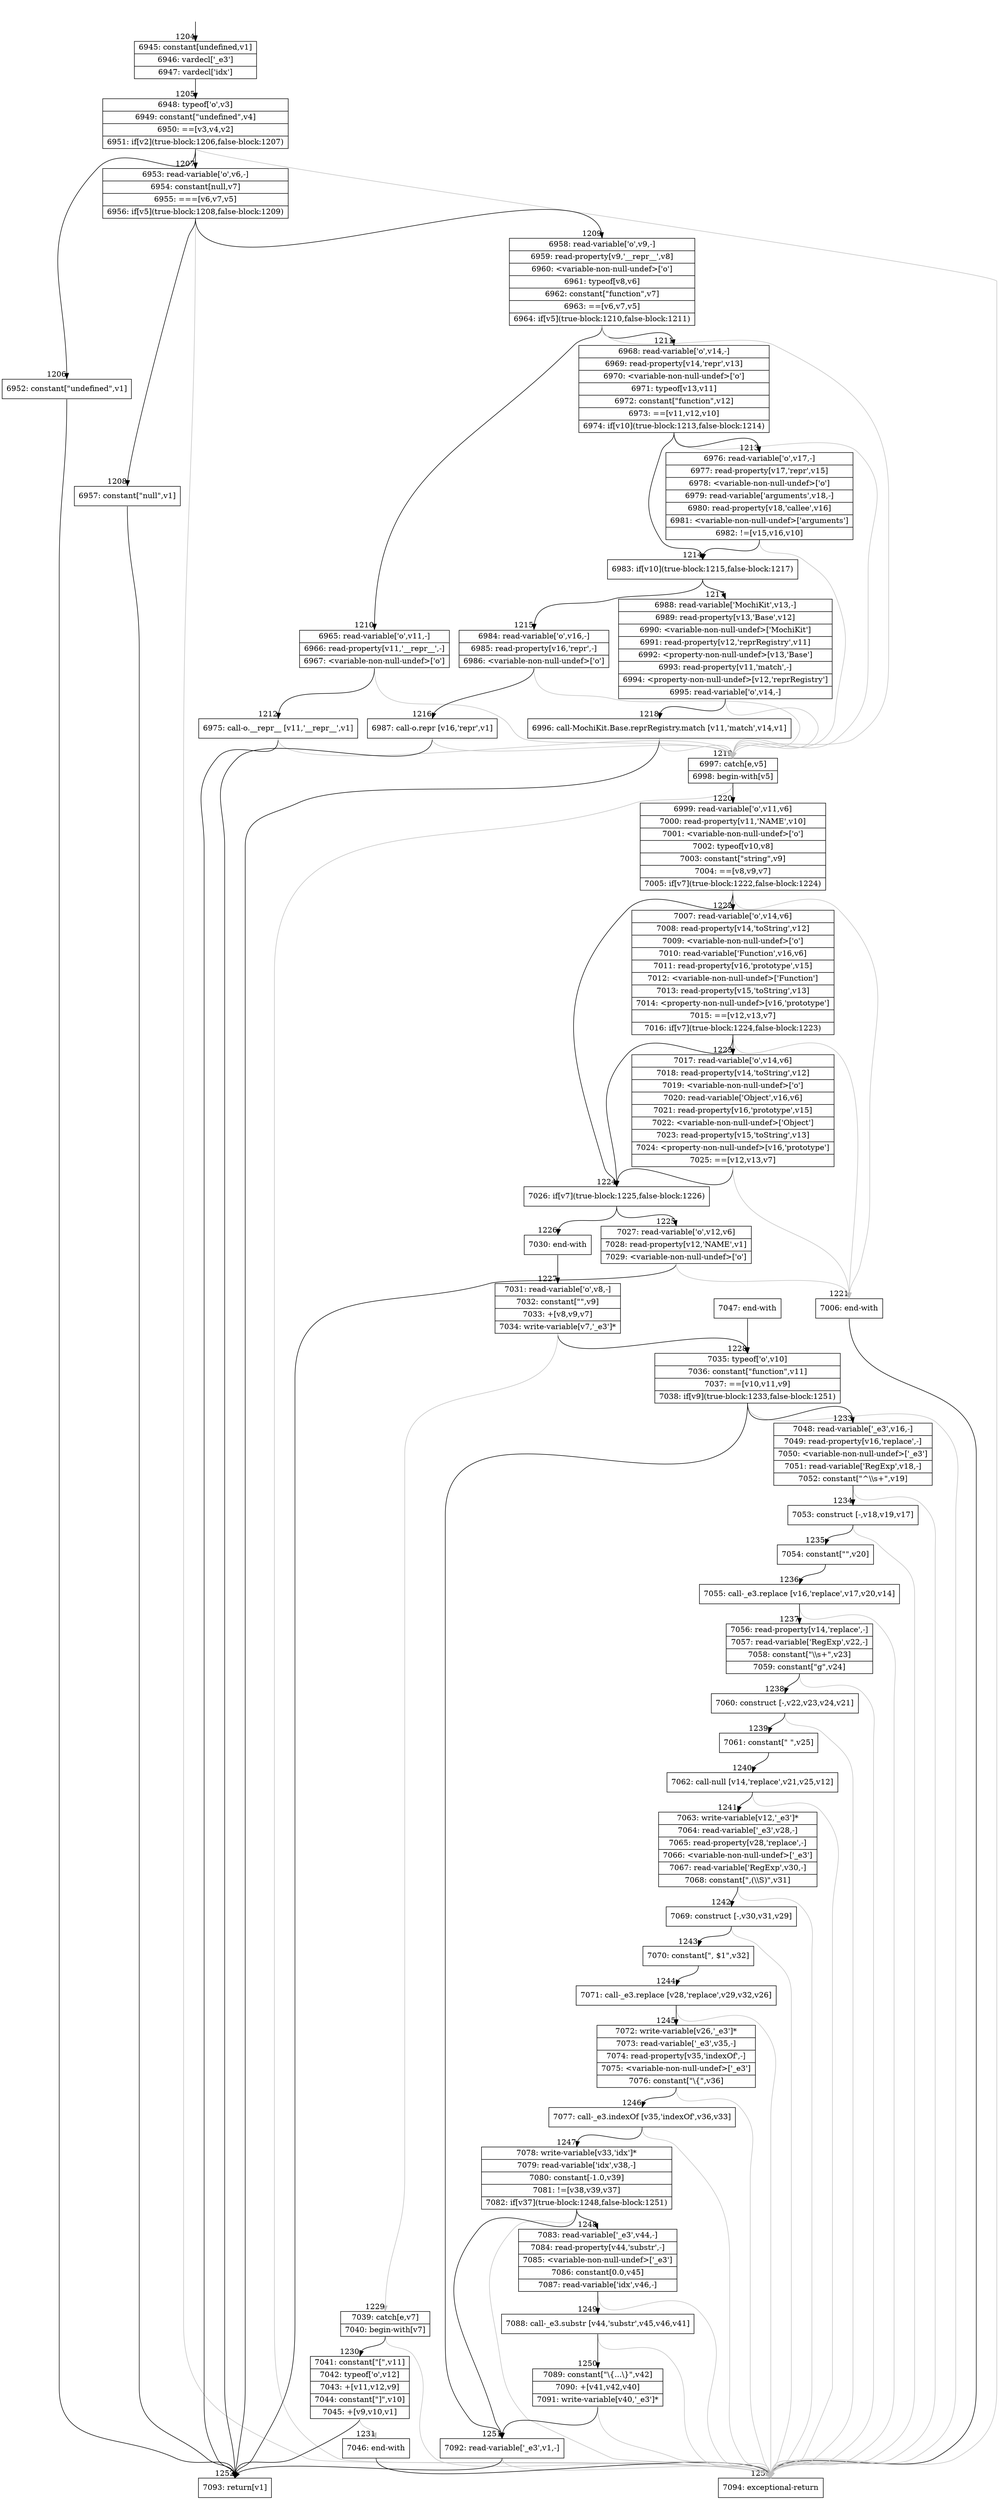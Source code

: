 digraph {
rankdir="TD"
BB_entry86[shape=none,label=""];
BB_entry86 -> BB1204 [tailport=s, headport=n, headlabel="    1204"]
BB1204 [shape=record label="{6945: constant[undefined,v1]|6946: vardecl['_e3']|6947: vardecl['idx']}" ] 
BB1204 -> BB1205 [tailport=s, headport=n, headlabel="      1205"]
BB1205 [shape=record label="{6948: typeof['o',v3]|6949: constant[\"undefined\",v4]|6950: ==[v3,v4,v2]|6951: if[v2](true-block:1206,false-block:1207)}" ] 
BB1205 -> BB1206 [tailport=s, headport=n, headlabel="      1206"]
BB1205 -> BB1207 [tailport=s, headport=n, headlabel="      1207"]
BB1205 -> BB1253 [tailport=s, headport=n, color=gray, headlabel="      1253"]
BB1206 [shape=record label="{6952: constant[\"undefined\",v1]}" ] 
BB1206 -> BB1252 [tailport=s, headport=n, headlabel="      1252"]
BB1207 [shape=record label="{6953: read-variable['o',v6,-]|6954: constant[null,v7]|6955: ===[v6,v7,v5]|6956: if[v5](true-block:1208,false-block:1209)}" ] 
BB1207 -> BB1208 [tailport=s, headport=n, headlabel="      1208"]
BB1207 -> BB1209 [tailport=s, headport=n, headlabel="      1209"]
BB1207 -> BB1253 [tailport=s, headport=n, color=gray]
BB1208 [shape=record label="{6957: constant[\"null\",v1]}" ] 
BB1208 -> BB1252 [tailport=s, headport=n]
BB1209 [shape=record label="{6958: read-variable['o',v9,-]|6959: read-property[v9,'__repr__',v8]|6960: \<variable-non-null-undef\>['o']|6961: typeof[v8,v6]|6962: constant[\"function\",v7]|6963: ==[v6,v7,v5]|6964: if[v5](true-block:1210,false-block:1211)}" ] 
BB1209 -> BB1210 [tailport=s, headport=n, headlabel="      1210"]
BB1209 -> BB1211 [tailport=s, headport=n, headlabel="      1211"]
BB1209 -> BB1219 [tailport=s, headport=n, color=gray, headlabel="      1219"]
BB1210 [shape=record label="{6965: read-variable['o',v11,-]|6966: read-property[v11,'__repr__',-]|6967: \<variable-non-null-undef\>['o']}" ] 
BB1210 -> BB1212 [tailport=s, headport=n, headlabel="      1212"]
BB1210 -> BB1219 [tailport=s, headport=n, color=gray]
BB1211 [shape=record label="{6968: read-variable['o',v14,-]|6969: read-property[v14,'repr',v13]|6970: \<variable-non-null-undef\>['o']|6971: typeof[v13,v11]|6972: constant[\"function\",v12]|6973: ==[v11,v12,v10]|6974: if[v10](true-block:1213,false-block:1214)}" ] 
BB1211 -> BB1214 [tailport=s, headport=n, headlabel="      1214"]
BB1211 -> BB1213 [tailport=s, headport=n, headlabel="      1213"]
BB1211 -> BB1219 [tailport=s, headport=n, color=gray]
BB1212 [shape=record label="{6975: call-o.__repr__ [v11,'__repr__',v1]}" ] 
BB1212 -> BB1252 [tailport=s, headport=n]
BB1212 -> BB1219 [tailport=s, headport=n, color=gray]
BB1213 [shape=record label="{6976: read-variable['o',v17,-]|6977: read-property[v17,'repr',v15]|6978: \<variable-non-null-undef\>['o']|6979: read-variable['arguments',v18,-]|6980: read-property[v18,'callee',v16]|6981: \<variable-non-null-undef\>['arguments']|6982: !=[v15,v16,v10]}" ] 
BB1213 -> BB1214 [tailport=s, headport=n]
BB1213 -> BB1219 [tailport=s, headport=n, color=gray]
BB1214 [shape=record label="{6983: if[v10](true-block:1215,false-block:1217)}" ] 
BB1214 -> BB1215 [tailport=s, headport=n, headlabel="      1215"]
BB1214 -> BB1217 [tailport=s, headport=n, headlabel="      1217"]
BB1215 [shape=record label="{6984: read-variable['o',v16,-]|6985: read-property[v16,'repr',-]|6986: \<variable-non-null-undef\>['o']}" ] 
BB1215 -> BB1216 [tailport=s, headport=n, headlabel="      1216"]
BB1215 -> BB1219 [tailport=s, headport=n, color=gray]
BB1216 [shape=record label="{6987: call-o.repr [v16,'repr',v1]}" ] 
BB1216 -> BB1252 [tailport=s, headport=n]
BB1216 -> BB1219 [tailport=s, headport=n, color=gray]
BB1217 [shape=record label="{6988: read-variable['MochiKit',v13,-]|6989: read-property[v13,'Base',v12]|6990: \<variable-non-null-undef\>['MochiKit']|6991: read-property[v12,'reprRegistry',v11]|6992: \<property-non-null-undef\>[v13,'Base']|6993: read-property[v11,'match',-]|6994: \<property-non-null-undef\>[v12,'reprRegistry']|6995: read-variable['o',v14,-]}" ] 
BB1217 -> BB1218 [tailport=s, headport=n, headlabel="      1218"]
BB1217 -> BB1219 [tailport=s, headport=n, color=gray]
BB1218 [shape=record label="{6996: call-MochiKit.Base.reprRegistry.match [v11,'match',v14,v1]}" ] 
BB1218 -> BB1252 [tailport=s, headport=n]
BB1218 -> BB1219 [tailport=s, headport=n, color=gray]
BB1219 [shape=record label="{6997: catch[e,v5]|6998: begin-with[v5]}" ] 
BB1219 -> BB1220 [tailport=s, headport=n, headlabel="      1220"]
BB1219 -> BB1253 [tailport=s, headport=n, color=gray]
BB1220 [shape=record label="{6999: read-variable['o',v11,v6]|7000: read-property[v11,'NAME',v10]|7001: \<variable-non-null-undef\>['o']|7002: typeof[v10,v8]|7003: constant[\"string\",v9]|7004: ==[v8,v9,v7]|7005: if[v7](true-block:1222,false-block:1224)}" ] 
BB1220 -> BB1224 [tailport=s, headport=n, headlabel="      1224"]
BB1220 -> BB1222 [tailport=s, headport=n, headlabel="      1222"]
BB1220 -> BB1221 [tailport=s, headport=n, color=gray, headlabel="      1221"]
BB1221 [shape=record label="{7006: end-with}" ] 
BB1221 -> BB1253 [tailport=s, headport=n]
BB1222 [shape=record label="{7007: read-variable['o',v14,v6]|7008: read-property[v14,'toString',v12]|7009: \<variable-non-null-undef\>['o']|7010: read-variable['Function',v16,v6]|7011: read-property[v16,'prototype',v15]|7012: \<variable-non-null-undef\>['Function']|7013: read-property[v15,'toString',v13]|7014: \<property-non-null-undef\>[v16,'prototype']|7015: ==[v12,v13,v7]|7016: if[v7](true-block:1224,false-block:1223)}" ] 
BB1222 -> BB1224 [tailport=s, headport=n]
BB1222 -> BB1223 [tailport=s, headport=n, headlabel="      1223"]
BB1222 -> BB1221 [tailport=s, headport=n, color=gray]
BB1223 [shape=record label="{7017: read-variable['o',v14,v6]|7018: read-property[v14,'toString',v12]|7019: \<variable-non-null-undef\>['o']|7020: read-variable['Object',v16,v6]|7021: read-property[v16,'prototype',v15]|7022: \<variable-non-null-undef\>['Object']|7023: read-property[v15,'toString',v13]|7024: \<property-non-null-undef\>[v16,'prototype']|7025: ==[v12,v13,v7]}" ] 
BB1223 -> BB1224 [tailport=s, headport=n]
BB1223 -> BB1221 [tailport=s, headport=n, color=gray]
BB1224 [shape=record label="{7026: if[v7](true-block:1225,false-block:1226)}" ] 
BB1224 -> BB1225 [tailport=s, headport=n, headlabel="      1225"]
BB1224 -> BB1226 [tailport=s, headport=n, headlabel="      1226"]
BB1225 [shape=record label="{7027: read-variable['o',v12,v6]|7028: read-property[v12,'NAME',v1]|7029: \<variable-non-null-undef\>['o']}" ] 
BB1225 -> BB1252 [tailport=s, headport=n]
BB1225 -> BB1221 [tailport=s, headport=n, color=gray]
BB1226 [shape=record label="{7030: end-with}" ] 
BB1226 -> BB1227 [tailport=s, headport=n, headlabel="      1227"]
BB1227 [shape=record label="{7031: read-variable['o',v8,-]|7032: constant[\"\",v9]|7033: +[v8,v9,v7]|7034: write-variable[v7,'_e3']*}" ] 
BB1227 -> BB1228 [tailport=s, headport=n, headlabel="      1228"]
BB1227 -> BB1229 [tailport=s, headport=n, color=gray, headlabel="      1229"]
BB1228 [shape=record label="{7035: typeof['o',v10]|7036: constant[\"function\",v11]|7037: ==[v10,v11,v9]|7038: if[v9](true-block:1233,false-block:1251)}" ] 
BB1228 -> BB1233 [tailport=s, headport=n, headlabel="      1233"]
BB1228 -> BB1251 [tailport=s, headport=n, headlabel="      1251"]
BB1228 -> BB1253 [tailport=s, headport=n, color=gray]
BB1229 [shape=record label="{7039: catch[e,v7]|7040: begin-with[v7]}" ] 
BB1229 -> BB1230 [tailport=s, headport=n, headlabel="      1230"]
BB1229 -> BB1253 [tailport=s, headport=n, color=gray]
BB1230 [shape=record label="{7041: constant[\"[\",v11]|7042: typeof['o',v12]|7043: +[v11,v12,v9]|7044: constant[\"]\",v10]|7045: +[v9,v10,v1]}" ] 
BB1230 -> BB1252 [tailport=s, headport=n]
BB1230 -> BB1231 [tailport=s, headport=n, color=gray, headlabel="      1231"]
BB1231 [shape=record label="{7046: end-with}" ] 
BB1231 -> BB1253 [tailport=s, headport=n]
BB1232 [shape=record label="{7047: end-with}" ] 
BB1232 -> BB1228 [tailport=s, headport=n]
BB1233 [shape=record label="{7048: read-variable['_e3',v16,-]|7049: read-property[v16,'replace',-]|7050: \<variable-non-null-undef\>['_e3']|7051: read-variable['RegExp',v18,-]|7052: constant[\"^\\\\s+\",v19]}" ] 
BB1233 -> BB1234 [tailport=s, headport=n, headlabel="      1234"]
BB1233 -> BB1253 [tailport=s, headport=n, color=gray]
BB1234 [shape=record label="{7053: construct [-,v18,v19,v17]}" ] 
BB1234 -> BB1235 [tailport=s, headport=n, headlabel="      1235"]
BB1234 -> BB1253 [tailport=s, headport=n, color=gray]
BB1235 [shape=record label="{7054: constant[\"\",v20]}" ] 
BB1235 -> BB1236 [tailport=s, headport=n, headlabel="      1236"]
BB1236 [shape=record label="{7055: call-_e3.replace [v16,'replace',v17,v20,v14]}" ] 
BB1236 -> BB1237 [tailport=s, headport=n, headlabel="      1237"]
BB1236 -> BB1253 [tailport=s, headport=n, color=gray]
BB1237 [shape=record label="{7056: read-property[v14,'replace',-]|7057: read-variable['RegExp',v22,-]|7058: constant[\"\\\\s+\",v23]|7059: constant[\"g\",v24]}" ] 
BB1237 -> BB1238 [tailport=s, headport=n, headlabel="      1238"]
BB1237 -> BB1253 [tailport=s, headport=n, color=gray]
BB1238 [shape=record label="{7060: construct [-,v22,v23,v24,v21]}" ] 
BB1238 -> BB1239 [tailport=s, headport=n, headlabel="      1239"]
BB1238 -> BB1253 [tailport=s, headport=n, color=gray]
BB1239 [shape=record label="{7061: constant[\" \",v25]}" ] 
BB1239 -> BB1240 [tailport=s, headport=n, headlabel="      1240"]
BB1240 [shape=record label="{7062: call-null [v14,'replace',v21,v25,v12]}" ] 
BB1240 -> BB1241 [tailport=s, headport=n, headlabel="      1241"]
BB1240 -> BB1253 [tailport=s, headport=n, color=gray]
BB1241 [shape=record label="{7063: write-variable[v12,'_e3']*|7064: read-variable['_e3',v28,-]|7065: read-property[v28,'replace',-]|7066: \<variable-non-null-undef\>['_e3']|7067: read-variable['RegExp',v30,-]|7068: constant[\",(\\\\S)\",v31]}" ] 
BB1241 -> BB1242 [tailport=s, headport=n, headlabel="      1242"]
BB1241 -> BB1253 [tailport=s, headport=n, color=gray]
BB1242 [shape=record label="{7069: construct [-,v30,v31,v29]}" ] 
BB1242 -> BB1243 [tailport=s, headport=n, headlabel="      1243"]
BB1242 -> BB1253 [tailport=s, headport=n, color=gray]
BB1243 [shape=record label="{7070: constant[\", $1\",v32]}" ] 
BB1243 -> BB1244 [tailport=s, headport=n, headlabel="      1244"]
BB1244 [shape=record label="{7071: call-_e3.replace [v28,'replace',v29,v32,v26]}" ] 
BB1244 -> BB1245 [tailport=s, headport=n, headlabel="      1245"]
BB1244 -> BB1253 [tailport=s, headport=n, color=gray]
BB1245 [shape=record label="{7072: write-variable[v26,'_e3']*|7073: read-variable['_e3',v35,-]|7074: read-property[v35,'indexOf',-]|7075: \<variable-non-null-undef\>['_e3']|7076: constant[\"\\\{\",v36]}" ] 
BB1245 -> BB1246 [tailport=s, headport=n, headlabel="      1246"]
BB1245 -> BB1253 [tailport=s, headport=n, color=gray]
BB1246 [shape=record label="{7077: call-_e3.indexOf [v35,'indexOf',v36,v33]}" ] 
BB1246 -> BB1247 [tailport=s, headport=n, headlabel="      1247"]
BB1246 -> BB1253 [tailport=s, headport=n, color=gray]
BB1247 [shape=record label="{7078: write-variable[v33,'idx']*|7079: read-variable['idx',v38,-]|7080: constant[-1.0,v39]|7081: !=[v38,v39,v37]|7082: if[v37](true-block:1248,false-block:1251)}" ] 
BB1247 -> BB1248 [tailport=s, headport=n, headlabel="      1248"]
BB1247 -> BB1251 [tailport=s, headport=n]
BB1247 -> BB1253 [tailport=s, headport=n, color=gray]
BB1248 [shape=record label="{7083: read-variable['_e3',v44,-]|7084: read-property[v44,'substr',-]|7085: \<variable-non-null-undef\>['_e3']|7086: constant[0.0,v45]|7087: read-variable['idx',v46,-]}" ] 
BB1248 -> BB1249 [tailport=s, headport=n, headlabel="      1249"]
BB1248 -> BB1253 [tailport=s, headport=n, color=gray]
BB1249 [shape=record label="{7088: call-_e3.substr [v44,'substr',v45,v46,v41]}" ] 
BB1249 -> BB1250 [tailport=s, headport=n, headlabel="      1250"]
BB1249 -> BB1253 [tailport=s, headport=n, color=gray]
BB1250 [shape=record label="{7089: constant[\"\\\{...\\\}\",v42]|7090: +[v41,v42,v40]|7091: write-variable[v40,'_e3']*}" ] 
BB1250 -> BB1251 [tailport=s, headport=n]
BB1250 -> BB1253 [tailport=s, headport=n, color=gray]
BB1251 [shape=record label="{7092: read-variable['_e3',v1,-]}" ] 
BB1251 -> BB1252 [tailport=s, headport=n]
BB1251 -> BB1253 [tailport=s, headport=n, color=gray]
BB1252 [shape=record label="{7093: return[v1]}" ] 
BB1253 [shape=record label="{7094: exceptional-return}" ] 
//#$~ 649
}
